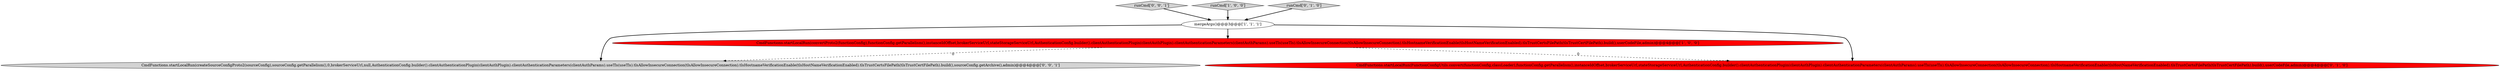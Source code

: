 digraph {
5 [style = filled, label = "CmdFunctions.startLocalRun(createSourceConfigProto2(sourceConfig),sourceConfig.getParallelism(),0,brokerServiceUrl,null,AuthenticationConfig.builder().clientAuthenticationPlugin(clientAuthPlugin).clientAuthenticationParameters(clientAuthParams).useTls(useTls).tlsAllowInsecureConnection(tlsAllowInsecureConnection).tlsHostnameVerificationEnable(tlsHostNameVerificationEnabled).tlsTrustCertsFilePath(tlsTrustCertFilePath).build(),sourceConfig.getArchive(),admin)@@@4@@@['0', '0', '1']", fillcolor = lightgray, shape = ellipse image = "AAA0AAABBB3BBB"];
6 [style = filled, label = "runCmd['0', '0', '1']", fillcolor = lightgray, shape = diamond image = "AAA0AAABBB3BBB"];
2 [style = filled, label = "mergeArgs()@@@3@@@['1', '1', '1']", fillcolor = white, shape = ellipse image = "AAA0AAABBB1BBB"];
1 [style = filled, label = "runCmd['1', '0', '0']", fillcolor = lightgray, shape = diamond image = "AAA0AAABBB1BBB"];
4 [style = filled, label = "CmdFunctions.startLocalRun(FunctionConfigUtils.convert(functionConfig,classLoader),functionConfig.getParallelism(),instanceIdOffset,brokerServiceUrl,stateStorageServiceUrl,AuthenticationConfig.builder().clientAuthenticationPlugin(clientAuthPlugin).clientAuthenticationParameters(clientAuthParams).useTls(useTls).tlsAllowInsecureConnection(tlsAllowInsecureConnection).tlsHostnameVerificationEnable(tlsHostNameVerificationEnabled).tlsTrustCertsFilePath(tlsTrustCertFilePath).build(),userCodeFile,admin)@@@4@@@['0', '1', '0']", fillcolor = red, shape = ellipse image = "AAA1AAABBB2BBB"];
0 [style = filled, label = "CmdFunctions.startLocalRun(convertProto2(functionConfig),functionConfig.getParallelism(),instanceIdOffset,brokerServiceUrl,stateStorageServiceUrl,AuthenticationConfig.builder().clientAuthenticationPlugin(clientAuthPlugin).clientAuthenticationParameters(clientAuthParams).useTls(useTls).tlsAllowInsecureConnection(tlsAllowInsecureConnection).tlsHostnameVerificationEnable(tlsHostNameVerificationEnabled).tlsTrustCertsFilePath(tlsTrustCertFilePath).build(),userCodeFile,admin)@@@4@@@['1', '0', '0']", fillcolor = red, shape = ellipse image = "AAA1AAABBB1BBB"];
3 [style = filled, label = "runCmd['0', '1', '0']", fillcolor = lightgray, shape = diamond image = "AAA0AAABBB2BBB"];
1->2 [style = bold, label=""];
2->0 [style = bold, label=""];
0->4 [style = dashed, label="0"];
3->2 [style = bold, label=""];
0->5 [style = dashed, label="0"];
2->4 [style = bold, label=""];
2->5 [style = bold, label=""];
6->2 [style = bold, label=""];
}

